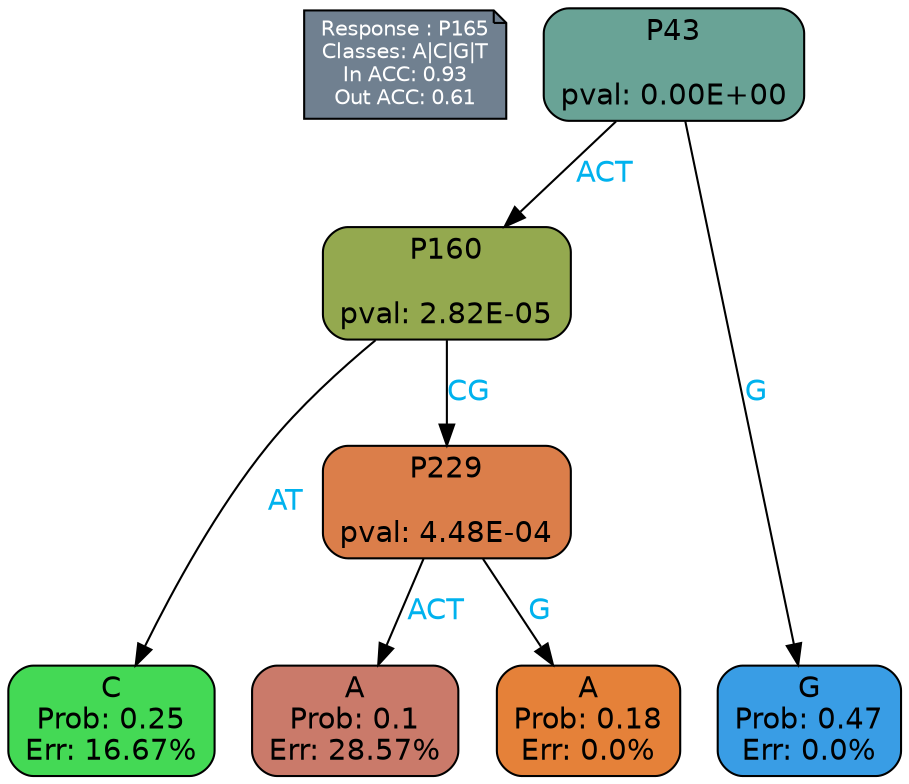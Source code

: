 digraph Tree {
node [shape=box, style="filled, rounded", color="black", fontname=helvetica] ;
graph [ranksep=equally, splines=polylines, bgcolor=transparent, dpi=600] ;
edge [fontname=helvetica] ;
LEGEND [label="Response : P165
Classes: A|C|G|T
In ACC: 0.93
Out ACC: 0.61
",shape=note,align=left,style=filled,fillcolor="slategray",fontcolor="white",fontsize=10];1 [label="P43

pval: 0.00E+00", fillcolor="#69a396"] ;
2 [label="P160

pval: 2.82E-05", fillcolor="#94a94f"] ;
3 [label="C
Prob: 0.25
Err: 16.67%", fillcolor="#44d955"] ;
4 [label="P229

pval: 4.48E-04", fillcolor="#db7e4a"] ;
5 [label="A
Prob: 0.1
Err: 28.57%", fillcolor="#ca7a6a"] ;
6 [label="A
Prob: 0.18
Err: 0.0%", fillcolor="#e58139"] ;
7 [label="G
Prob: 0.47
Err: 0.0%", fillcolor="#399de5"] ;
1 -> 2 [label="ACT",fontcolor=deepskyblue2] ;
1 -> 7 [label="G",fontcolor=deepskyblue2] ;
2 -> 3 [label="AT",fontcolor=deepskyblue2] ;
2 -> 4 [label="CG",fontcolor=deepskyblue2] ;
4 -> 5 [label="ACT",fontcolor=deepskyblue2] ;
4 -> 6 [label="G",fontcolor=deepskyblue2] ;
{rank = same; 3;5;6;7;}{rank = same; LEGEND;1;}}